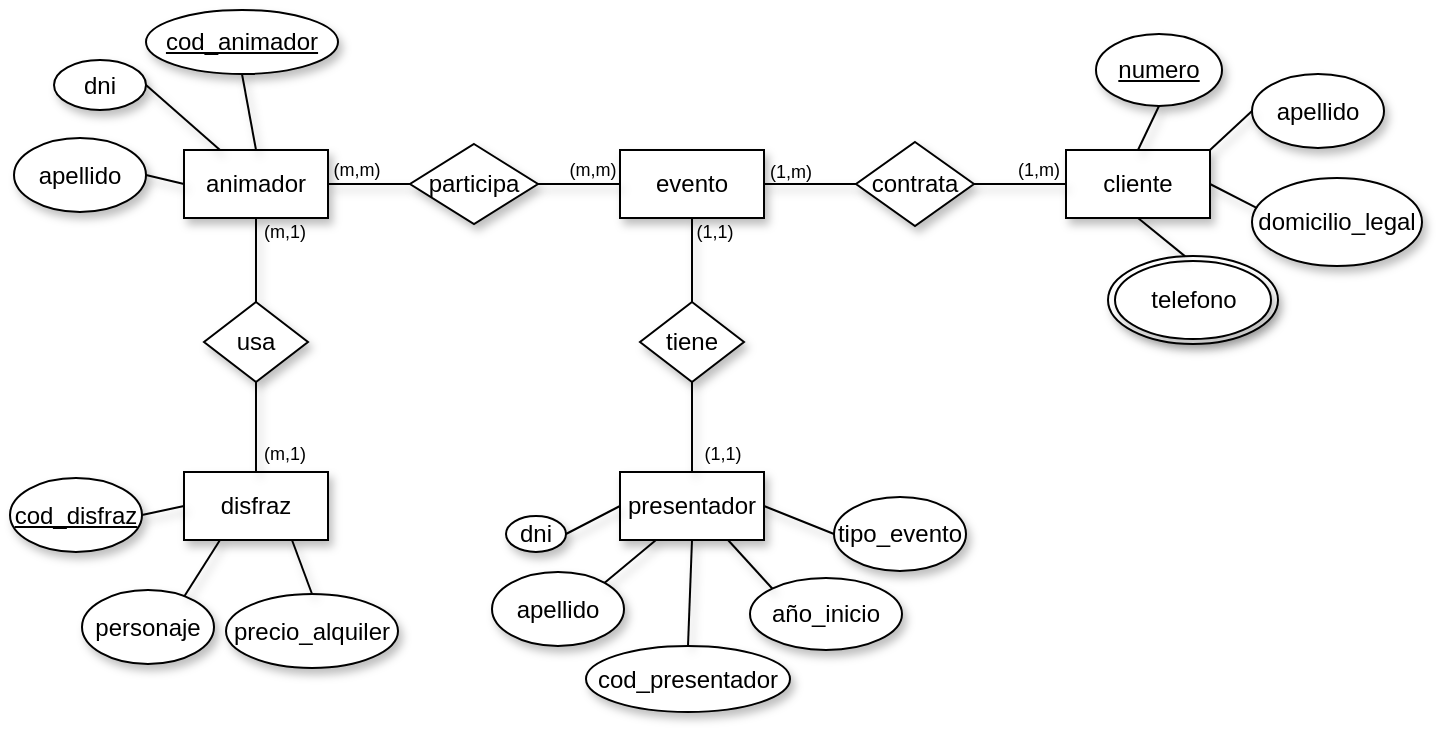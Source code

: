 <mxfile version="27.1.4">
  <diagram name="Página-1" id="TfV-9EqC5k9P0yQrw0pO">
    <mxGraphModel dx="1034" dy="411" grid="0" gridSize="10" guides="1" tooltips="1" connect="1" arrows="1" fold="1" page="0" pageScale="1" pageWidth="827" pageHeight="1169" math="0" shadow="0">
      <root>
        <mxCell id="0" />
        <mxCell id="1" parent="0" />
        <mxCell id="s_AnNdae9k4vIC2xzrpU-17" style="edgeStyle=orthogonalEdgeStyle;rounded=0;orthogonalLoop=1;jettySize=auto;html=1;exitX=1;exitY=0.5;exitDx=0;exitDy=0;entryX=0;entryY=0.5;entryDx=0;entryDy=0;endArrow=none;startFill=0;shadow=1;" edge="1" parent="1" source="s_AnNdae9k4vIC2xzrpU-1" target="s_AnNdae9k4vIC2xzrpU-11">
          <mxGeometry relative="1" as="geometry" />
        </mxCell>
        <mxCell id="s_AnNdae9k4vIC2xzrpU-19" style="edgeStyle=orthogonalEdgeStyle;rounded=0;orthogonalLoop=1;jettySize=auto;html=1;entryX=0.5;entryY=0;entryDx=0;entryDy=0;endArrow=none;startFill=0;shadow=1;" edge="1" parent="1" source="s_AnNdae9k4vIC2xzrpU-1" target="s_AnNdae9k4vIC2xzrpU-6">
          <mxGeometry relative="1" as="geometry" />
        </mxCell>
        <mxCell id="s_AnNdae9k4vIC2xzrpU-1" value="evento" style="rounded=0;whiteSpace=wrap;html=1;shadow=1;" vertex="1" parent="1">
          <mxGeometry x="519" y="379" width="72" height="34" as="geometry" />
        </mxCell>
        <mxCell id="s_AnNdae9k4vIC2xzrpU-2" value="cliente" style="rounded=0;whiteSpace=wrap;html=1;shadow=1;" vertex="1" parent="1">
          <mxGeometry x="742" y="379" width="72" height="34" as="geometry" />
        </mxCell>
        <mxCell id="s_AnNdae9k4vIC2xzrpU-3" value="presentador" style="rounded=0;whiteSpace=wrap;html=1;shadow=1;" vertex="1" parent="1">
          <mxGeometry x="519" y="540" width="72" height="34" as="geometry" />
        </mxCell>
        <mxCell id="s_AnNdae9k4vIC2xzrpU-13" style="edgeStyle=orthogonalEdgeStyle;rounded=0;orthogonalLoop=1;jettySize=auto;html=1;entryX=0.5;entryY=0;entryDx=0;entryDy=0;endArrow=none;startFill=0;shadow=1;" edge="1" parent="1" source="s_AnNdae9k4vIC2xzrpU-4" target="s_AnNdae9k4vIC2xzrpU-12">
          <mxGeometry relative="1" as="geometry" />
        </mxCell>
        <mxCell id="s_AnNdae9k4vIC2xzrpU-15" style="edgeStyle=orthogonalEdgeStyle;rounded=0;orthogonalLoop=1;jettySize=auto;html=1;entryX=0;entryY=0.5;entryDx=0;entryDy=0;endArrow=none;startFill=0;shadow=1;" edge="1" parent="1" source="s_AnNdae9k4vIC2xzrpU-4" target="s_AnNdae9k4vIC2xzrpU-10">
          <mxGeometry relative="1" as="geometry" />
        </mxCell>
        <mxCell id="s_AnNdae9k4vIC2xzrpU-4" value="animador" style="rounded=0;whiteSpace=wrap;html=1;shadow=1;" vertex="1" parent="1">
          <mxGeometry x="301" y="379" width="72" height="34" as="geometry" />
        </mxCell>
        <mxCell id="s_AnNdae9k4vIC2xzrpU-5" value="disfraz" style="rounded=0;whiteSpace=wrap;html=1;shadow=1;" vertex="1" parent="1">
          <mxGeometry x="301" y="540" width="72" height="34" as="geometry" />
        </mxCell>
        <mxCell id="s_AnNdae9k4vIC2xzrpU-20" style="edgeStyle=orthogonalEdgeStyle;rounded=0;orthogonalLoop=1;jettySize=auto;html=1;entryX=0.5;entryY=0;entryDx=0;entryDy=0;endArrow=none;startFill=0;shadow=1;" edge="1" parent="1" source="s_AnNdae9k4vIC2xzrpU-6" target="s_AnNdae9k4vIC2xzrpU-3">
          <mxGeometry relative="1" as="geometry" />
        </mxCell>
        <mxCell id="s_AnNdae9k4vIC2xzrpU-6" value="tiene" style="rhombus;whiteSpace=wrap;html=1;shadow=1;" vertex="1" parent="1">
          <mxGeometry x="529" y="455" width="52" height="40" as="geometry" />
        </mxCell>
        <mxCell id="s_AnNdae9k4vIC2xzrpU-16" style="edgeStyle=orthogonalEdgeStyle;rounded=0;orthogonalLoop=1;jettySize=auto;html=1;exitX=1;exitY=0.5;exitDx=0;exitDy=0;entryX=0;entryY=0.5;entryDx=0;entryDy=0;endArrow=none;startFill=0;shadow=1;" edge="1" parent="1" source="s_AnNdae9k4vIC2xzrpU-10" target="s_AnNdae9k4vIC2xzrpU-1">
          <mxGeometry relative="1" as="geometry" />
        </mxCell>
        <mxCell id="s_AnNdae9k4vIC2xzrpU-10" value="participa" style="rhombus;whiteSpace=wrap;html=1;shadow=1;" vertex="1" parent="1">
          <mxGeometry x="414" y="376" width="64" height="40" as="geometry" />
        </mxCell>
        <mxCell id="s_AnNdae9k4vIC2xzrpU-18" style="edgeStyle=orthogonalEdgeStyle;rounded=0;orthogonalLoop=1;jettySize=auto;html=1;exitX=1;exitY=0.5;exitDx=0;exitDy=0;entryX=0;entryY=0.5;entryDx=0;entryDy=0;endArrow=none;startFill=0;shadow=1;" edge="1" parent="1" source="s_AnNdae9k4vIC2xzrpU-11" target="s_AnNdae9k4vIC2xzrpU-2">
          <mxGeometry relative="1" as="geometry" />
        </mxCell>
        <mxCell id="s_AnNdae9k4vIC2xzrpU-11" value="contrata" style="rhombus;whiteSpace=wrap;html=1;shadow=1;" vertex="1" parent="1">
          <mxGeometry x="637" y="375" width="59" height="42" as="geometry" />
        </mxCell>
        <mxCell id="s_AnNdae9k4vIC2xzrpU-14" style="edgeStyle=orthogonalEdgeStyle;rounded=0;orthogonalLoop=1;jettySize=auto;html=1;exitX=0.5;exitY=1;exitDx=0;exitDy=0;entryX=0.5;entryY=0;entryDx=0;entryDy=0;endArrow=none;startFill=0;shadow=1;" edge="1" parent="1" source="s_AnNdae9k4vIC2xzrpU-12" target="s_AnNdae9k4vIC2xzrpU-5">
          <mxGeometry relative="1" as="geometry" />
        </mxCell>
        <mxCell id="s_AnNdae9k4vIC2xzrpU-12" value="usa" style="rhombus;whiteSpace=wrap;html=1;shadow=1;" vertex="1" parent="1">
          <mxGeometry x="311" y="455" width="52" height="40" as="geometry" />
        </mxCell>
        <mxCell id="s_AnNdae9k4vIC2xzrpU-21" value="&lt;font style=&quot;font-size: 9px;&quot;&gt;(1,m)&lt;/font&gt;" style="text;html=1;align=center;verticalAlign=middle;resizable=0;points=[];autosize=1;strokeColor=none;fillColor=none;shadow=1;" vertex="1" parent="1">
          <mxGeometry x="584" y="376" width="39" height="26" as="geometry" />
        </mxCell>
        <mxCell id="s_AnNdae9k4vIC2xzrpU-22" value="&lt;font style=&quot;font-size: 9px;&quot;&gt;(m,1)&lt;/font&gt;" style="text;html=1;align=center;verticalAlign=middle;resizable=0;points=[];autosize=1;strokeColor=none;fillColor=none;shadow=1;" vertex="1" parent="1">
          <mxGeometry x="331" y="406" width="39" height="26" as="geometry" />
        </mxCell>
        <mxCell id="s_AnNdae9k4vIC2xzrpU-23" value="&lt;font style=&quot;font-size: 9px;&quot;&gt;(m,1)&lt;/font&gt;" style="text;html=1;align=center;verticalAlign=middle;resizable=0;points=[];autosize=1;strokeColor=none;fillColor=none;shadow=1;" vertex="1" parent="1">
          <mxGeometry x="331" y="517" width="39" height="26" as="geometry" />
        </mxCell>
        <mxCell id="s_AnNdae9k4vIC2xzrpU-24" value="&lt;font style=&quot;font-size: 9px;&quot;&gt;(1,m)&lt;/font&gt;" style="text;html=1;align=center;verticalAlign=middle;resizable=0;points=[];autosize=1;strokeColor=none;fillColor=none;shadow=1;" vertex="1" parent="1">
          <mxGeometry x="708" y="375" width="39" height="26" as="geometry" />
        </mxCell>
        <mxCell id="s_AnNdae9k4vIC2xzrpU-25" value="&lt;font style=&quot;font-size: 9px;&quot;&gt;(m,m)&lt;/font&gt;" style="text;html=1;align=center;verticalAlign=middle;resizable=0;points=[];autosize=1;strokeColor=none;fillColor=none;shadow=1;" vertex="1" parent="1">
          <mxGeometry x="484" y="375" width="42" height="26" as="geometry" />
        </mxCell>
        <mxCell id="s_AnNdae9k4vIC2xzrpU-26" value="&lt;font style=&quot;font-size: 9px;&quot;&gt;(1,1)&lt;/font&gt;" style="text;html=1;align=center;verticalAlign=middle;resizable=0;points=[];autosize=1;strokeColor=none;fillColor=none;shadow=1;" vertex="1" parent="1">
          <mxGeometry x="551" y="517" width="37" height="26" as="geometry" />
        </mxCell>
        <mxCell id="s_AnNdae9k4vIC2xzrpU-27" value="&lt;font style=&quot;font-size: 9px;&quot;&gt;(1,1)&lt;/font&gt;" style="text;html=1;align=center;verticalAlign=middle;resizable=0;points=[];autosize=1;strokeColor=none;fillColor=none;shadow=1;" vertex="1" parent="1">
          <mxGeometry x="547" y="406" width="37" height="26" as="geometry" />
        </mxCell>
        <mxCell id="s_AnNdae9k4vIC2xzrpU-28" value="&lt;font style=&quot;font-size: 9px;&quot;&gt;(m,m)&lt;/font&gt;" style="text;html=1;align=center;verticalAlign=middle;resizable=0;points=[];autosize=1;strokeColor=none;fillColor=none;shadow=1;" vertex="1" parent="1">
          <mxGeometry x="366" y="375" width="42" height="26" as="geometry" />
        </mxCell>
        <mxCell id="s_AnNdae9k4vIC2xzrpU-30" value="&lt;u&gt;cod_animador&lt;/u&gt;" style="ellipse;whiteSpace=wrap;html=1;shadow=1;" vertex="1" parent="1">
          <mxGeometry x="282" y="309" width="96" height="32" as="geometry" />
        </mxCell>
        <mxCell id="s_AnNdae9k4vIC2xzrpU-31" value="dni" style="ellipse;whiteSpace=wrap;html=1;shadow=1;" vertex="1" parent="1">
          <mxGeometry x="236" y="334" width="46" height="25" as="geometry" />
        </mxCell>
        <mxCell id="s_AnNdae9k4vIC2xzrpU-32" value="apellido" style="ellipse;whiteSpace=wrap;html=1;shadow=1;" vertex="1" parent="1">
          <mxGeometry x="216" y="373" width="66" height="37" as="geometry" />
        </mxCell>
        <mxCell id="s_AnNdae9k4vIC2xzrpU-33" value="&lt;u&gt;cod_disfraz&lt;/u&gt;" style="ellipse;whiteSpace=wrap;html=1;shadow=1;" vertex="1" parent="1">
          <mxGeometry x="214" y="543" width="66" height="37" as="geometry" />
        </mxCell>
        <mxCell id="s_AnNdae9k4vIC2xzrpU-34" value="personaje" style="ellipse;whiteSpace=wrap;html=1;shadow=1;" vertex="1" parent="1">
          <mxGeometry x="250" y="599" width="66" height="37" as="geometry" />
        </mxCell>
        <mxCell id="s_AnNdae9k4vIC2xzrpU-35" value="precio_alquiler" style="ellipse;whiteSpace=wrap;html=1;shadow=1;" vertex="1" parent="1">
          <mxGeometry x="322" y="601" width="86" height="37" as="geometry" />
        </mxCell>
        <mxCell id="s_AnNdae9k4vIC2xzrpU-36" value="dni" style="ellipse;whiteSpace=wrap;html=1;shadow=1;" vertex="1" parent="1">
          <mxGeometry x="462" y="562" width="30" height="18" as="geometry" />
        </mxCell>
        <mxCell id="s_AnNdae9k4vIC2xzrpU-37" value="apellido" style="ellipse;whiteSpace=wrap;html=1;shadow=1;" vertex="1" parent="1">
          <mxGeometry x="455" y="590" width="66" height="37" as="geometry" />
        </mxCell>
        <mxCell id="s_AnNdae9k4vIC2xzrpU-38" value="año_inicio" style="ellipse;whiteSpace=wrap;html=1;shadow=1;" vertex="1" parent="1">
          <mxGeometry x="584" y="593" width="76" height="36" as="geometry" />
        </mxCell>
        <mxCell id="s_AnNdae9k4vIC2xzrpU-39" value="tipo_evento" style="ellipse;whiteSpace=wrap;html=1;shadow=1;" vertex="1" parent="1">
          <mxGeometry x="626" y="552.5" width="66" height="37" as="geometry" />
        </mxCell>
        <mxCell id="s_AnNdae9k4vIC2xzrpU-40" value="cod_presentador" style="ellipse;whiteSpace=wrap;html=1;shadow=1;" vertex="1" parent="1">
          <mxGeometry x="502" y="627" width="102" height="33" as="geometry" />
        </mxCell>
        <mxCell id="s_AnNdae9k4vIC2xzrpU-42" value="apellido" style="ellipse;whiteSpace=wrap;html=1;shadow=1;" vertex="1" parent="1">
          <mxGeometry x="835" y="341" width="66" height="37" as="geometry" />
        </mxCell>
        <mxCell id="s_AnNdae9k4vIC2xzrpU-43" value="domicilio_legal" style="ellipse;whiteSpace=wrap;html=1;shadow=1;" vertex="1" parent="1">
          <mxGeometry x="835" y="393" width="85" height="44" as="geometry" />
        </mxCell>
        <mxCell id="s_AnNdae9k4vIC2xzrpU-46" value="" style="group;shadow=1;" vertex="1" connectable="0" parent="1">
          <mxGeometry x="763" y="432" width="85" height="44" as="geometry" />
        </mxCell>
        <mxCell id="s_AnNdae9k4vIC2xzrpU-45" value="" style="ellipse;whiteSpace=wrap;html=1;shadow=1;" vertex="1" parent="s_AnNdae9k4vIC2xzrpU-46">
          <mxGeometry width="85" height="44" as="geometry" />
        </mxCell>
        <mxCell id="s_AnNdae9k4vIC2xzrpU-44" value="telefono&lt;span style=&quot;color: rgba(0, 0, 0, 0); font-family: monospace; font-size: 0px; text-align: start; text-wrap-mode: nowrap;&quot;&gt;%3CmxGraphModel%3E%3Croot%3E%3CmxCell%20id%3D%220%22%2F%3E%3CmxCell%20id%3D%221%22%20parent%3D%220%22%2F%3E%3CmxCell%20id%3D%222%22%20value%3D%22domicilio_legal%22%20style%3D%22ellipse%3BwhiteSpace%3Dwrap%3Bhtml%3D1%3B%22%20vertex%3D%221%22%20parent%3D%221%22%3E%3CmxGeometry%20x%3D%22826%22%20y%3D%22362%22%20width%3D%2285%22%20height%3D%2244%22%20as%3D%22geometry%22%2F%3E%3C%2FmxCell%3E%3C%2Froot%3E%3C%2FmxGraphModel%3E&lt;/span&gt;" style="ellipse;whiteSpace=wrap;html=1;shadow=1;" vertex="1" parent="s_AnNdae9k4vIC2xzrpU-46">
          <mxGeometry x="3.5" y="2.5" width="78" height="39" as="geometry" />
        </mxCell>
        <mxCell id="s_AnNdae9k4vIC2xzrpU-47" value="numero" style="ellipse;whiteSpace=wrap;html=1;fontStyle=4;shadow=1;" vertex="1" parent="1">
          <mxGeometry x="757" y="321" width="63" height="36" as="geometry" />
        </mxCell>
        <mxCell id="s_AnNdae9k4vIC2xzrpU-48" value="" style="endArrow=none;html=1;rounded=0;entryX=0.5;entryY=1;entryDx=0;entryDy=0;exitX=0.5;exitY=0;exitDx=0;exitDy=0;shadow=1;" edge="1" parent="1" source="s_AnNdae9k4vIC2xzrpU-4" target="s_AnNdae9k4vIC2xzrpU-30">
          <mxGeometry width="50" height="50" relative="1" as="geometry">
            <mxPoint x="292" y="417" as="sourcePoint" />
            <mxPoint x="342" y="367" as="targetPoint" />
          </mxGeometry>
        </mxCell>
        <mxCell id="s_AnNdae9k4vIC2xzrpU-49" value="" style="endArrow=none;html=1;rounded=0;entryX=1;entryY=0.5;entryDx=0;entryDy=0;exitX=0.25;exitY=0;exitDx=0;exitDy=0;shadow=1;" edge="1" parent="1" source="s_AnNdae9k4vIC2xzrpU-4" target="s_AnNdae9k4vIC2xzrpU-31">
          <mxGeometry width="50" height="50" relative="1" as="geometry">
            <mxPoint x="269" y="400" as="sourcePoint" />
            <mxPoint x="319" y="350" as="targetPoint" />
          </mxGeometry>
        </mxCell>
        <mxCell id="s_AnNdae9k4vIC2xzrpU-50" value="" style="endArrow=none;html=1;rounded=0;entryX=1;entryY=0.5;entryDx=0;entryDy=0;exitX=0;exitY=0.5;exitDx=0;exitDy=0;shadow=1;" edge="1" parent="1" source="s_AnNdae9k4vIC2xzrpU-4" target="s_AnNdae9k4vIC2xzrpU-32">
          <mxGeometry width="50" height="50" relative="1" as="geometry">
            <mxPoint x="259" y="470" as="sourcePoint" />
            <mxPoint x="309" y="420" as="targetPoint" />
          </mxGeometry>
        </mxCell>
        <mxCell id="s_AnNdae9k4vIC2xzrpU-51" value="" style="endArrow=none;html=1;rounded=0;entryX=0;entryY=0.5;entryDx=0;entryDy=0;exitX=1;exitY=0.5;exitDx=0;exitDy=0;shadow=1;" edge="1" parent="1" source="s_AnNdae9k4vIC2xzrpU-33" target="s_AnNdae9k4vIC2xzrpU-5">
          <mxGeometry width="50" height="50" relative="1" as="geometry">
            <mxPoint x="224" y="608" as="sourcePoint" />
            <mxPoint x="274" y="558" as="targetPoint" />
          </mxGeometry>
        </mxCell>
        <mxCell id="s_AnNdae9k4vIC2xzrpU-52" value="" style="endArrow=none;html=1;rounded=0;entryX=0.25;entryY=1;entryDx=0;entryDy=0;exitX=0.773;exitY=0.091;exitDx=0;exitDy=0;exitPerimeter=0;shadow=1;" edge="1" parent="1" source="s_AnNdae9k4vIC2xzrpU-34" target="s_AnNdae9k4vIC2xzrpU-5">
          <mxGeometry width="50" height="50" relative="1" as="geometry">
            <mxPoint x="285" y="630" as="sourcePoint" />
            <mxPoint x="335" y="580" as="targetPoint" />
          </mxGeometry>
        </mxCell>
        <mxCell id="s_AnNdae9k4vIC2xzrpU-53" value="" style="endArrow=none;html=1;rounded=0;exitX=0.5;exitY=0;exitDx=0;exitDy=0;entryX=0.75;entryY=1;entryDx=0;entryDy=0;shadow=1;" edge="1" parent="1" source="s_AnNdae9k4vIC2xzrpU-35" target="s_AnNdae9k4vIC2xzrpU-5">
          <mxGeometry width="50" height="50" relative="1" as="geometry">
            <mxPoint x="356" y="601" as="sourcePoint" />
            <mxPoint x="406" y="551" as="targetPoint" />
          </mxGeometry>
        </mxCell>
        <mxCell id="s_AnNdae9k4vIC2xzrpU-54" value="" style="endArrow=none;html=1;rounded=0;entryX=0;entryY=0.5;entryDx=0;entryDy=0;exitX=1;exitY=0.5;exitDx=0;exitDy=0;shadow=1;" edge="1" parent="1" source="s_AnNdae9k4vIC2xzrpU-36" target="s_AnNdae9k4vIC2xzrpU-3">
          <mxGeometry width="50" height="50" relative="1" as="geometry">
            <mxPoint x="503" y="612" as="sourcePoint" />
            <mxPoint x="553" y="562" as="targetPoint" />
          </mxGeometry>
        </mxCell>
        <mxCell id="s_AnNdae9k4vIC2xzrpU-55" value="" style="endArrow=none;html=1;rounded=0;exitX=1;exitY=0;exitDx=0;exitDy=0;entryX=0.25;entryY=1;entryDx=0;entryDy=0;shadow=1;" edge="1" parent="1" source="s_AnNdae9k4vIC2xzrpU-37" target="s_AnNdae9k4vIC2xzrpU-3">
          <mxGeometry width="50" height="50" relative="1" as="geometry">
            <mxPoint x="503" y="612" as="sourcePoint" />
            <mxPoint x="553" y="562" as="targetPoint" />
          </mxGeometry>
        </mxCell>
        <mxCell id="s_AnNdae9k4vIC2xzrpU-56" value="" style="endArrow=none;html=1;rounded=0;entryX=0.5;entryY=1;entryDx=0;entryDy=0;exitX=0.5;exitY=0;exitDx=0;exitDy=0;shadow=1;" edge="1" parent="1" source="s_AnNdae9k4vIC2xzrpU-40" target="s_AnNdae9k4vIC2xzrpU-3">
          <mxGeometry width="50" height="50" relative="1" as="geometry">
            <mxPoint x="510" y="618" as="sourcePoint" />
            <mxPoint x="560" y="568" as="targetPoint" />
          </mxGeometry>
        </mxCell>
        <mxCell id="s_AnNdae9k4vIC2xzrpU-57" value="" style="endArrow=none;html=1;rounded=0;entryX=0.75;entryY=1;entryDx=0;entryDy=0;exitX=0;exitY=0;exitDx=0;exitDy=0;shadow=1;" edge="1" parent="1" source="s_AnNdae9k4vIC2xzrpU-38" target="s_AnNdae9k4vIC2xzrpU-3">
          <mxGeometry width="50" height="50" relative="1" as="geometry">
            <mxPoint x="562" y="624" as="sourcePoint" />
            <mxPoint x="612" y="574" as="targetPoint" />
          </mxGeometry>
        </mxCell>
        <mxCell id="s_AnNdae9k4vIC2xzrpU-58" value="" style="endArrow=none;html=1;rounded=0;entryX=0;entryY=0.5;entryDx=0;entryDy=0;exitX=1;exitY=0.5;exitDx=0;exitDy=0;shadow=1;" edge="1" parent="1" source="s_AnNdae9k4vIC2xzrpU-3" target="s_AnNdae9k4vIC2xzrpU-39">
          <mxGeometry width="50" height="50" relative="1" as="geometry">
            <mxPoint x="539" y="622" as="sourcePoint" />
            <mxPoint x="589" y="572" as="targetPoint" />
          </mxGeometry>
        </mxCell>
        <mxCell id="s_AnNdae9k4vIC2xzrpU-59" value="" style="endArrow=none;html=1;rounded=0;entryX=0.5;entryY=1;entryDx=0;entryDy=0;exitX=0.454;exitY=0.004;exitDx=0;exitDy=0;exitPerimeter=0;shadow=1;" edge="1" parent="1" source="s_AnNdae9k4vIC2xzrpU-45" target="s_AnNdae9k4vIC2xzrpU-2">
          <mxGeometry width="50" height="50" relative="1" as="geometry">
            <mxPoint x="778" y="480" as="sourcePoint" />
            <mxPoint x="828" y="430" as="targetPoint" />
          </mxGeometry>
        </mxCell>
        <mxCell id="s_AnNdae9k4vIC2xzrpU-60" value="" style="endArrow=none;html=1;rounded=0;entryX=1;entryY=0.5;entryDx=0;entryDy=0;exitX=0.03;exitY=0.342;exitDx=0;exitDy=0;exitPerimeter=0;shadow=1;" edge="1" parent="1" source="s_AnNdae9k4vIC2xzrpU-43" target="s_AnNdae9k4vIC2xzrpU-2">
          <mxGeometry width="50" height="50" relative="1" as="geometry">
            <mxPoint x="812" y="432" as="sourcePoint" />
            <mxPoint x="862" y="382" as="targetPoint" />
          </mxGeometry>
        </mxCell>
        <mxCell id="s_AnNdae9k4vIC2xzrpU-61" value="" style="endArrow=none;html=1;rounded=0;entryX=0;entryY=0.5;entryDx=0;entryDy=0;exitX=1;exitY=0;exitDx=0;exitDy=0;shadow=1;" edge="1" parent="1" source="s_AnNdae9k4vIC2xzrpU-2" target="s_AnNdae9k4vIC2xzrpU-42">
          <mxGeometry width="50" height="50" relative="1" as="geometry">
            <mxPoint x="802" y="425" as="sourcePoint" />
            <mxPoint x="852" y="375" as="targetPoint" />
          </mxGeometry>
        </mxCell>
        <mxCell id="s_AnNdae9k4vIC2xzrpU-62" value="" style="endArrow=none;html=1;rounded=0;entryX=0.5;entryY=1;entryDx=0;entryDy=0;exitX=0.5;exitY=0;exitDx=0;exitDy=0;shadow=1;" edge="1" parent="1" source="s_AnNdae9k4vIC2xzrpU-2" target="s_AnNdae9k4vIC2xzrpU-47">
          <mxGeometry width="50" height="50" relative="1" as="geometry">
            <mxPoint x="757" y="409" as="sourcePoint" />
            <mxPoint x="807" y="359" as="targetPoint" />
          </mxGeometry>
        </mxCell>
      </root>
    </mxGraphModel>
  </diagram>
</mxfile>
